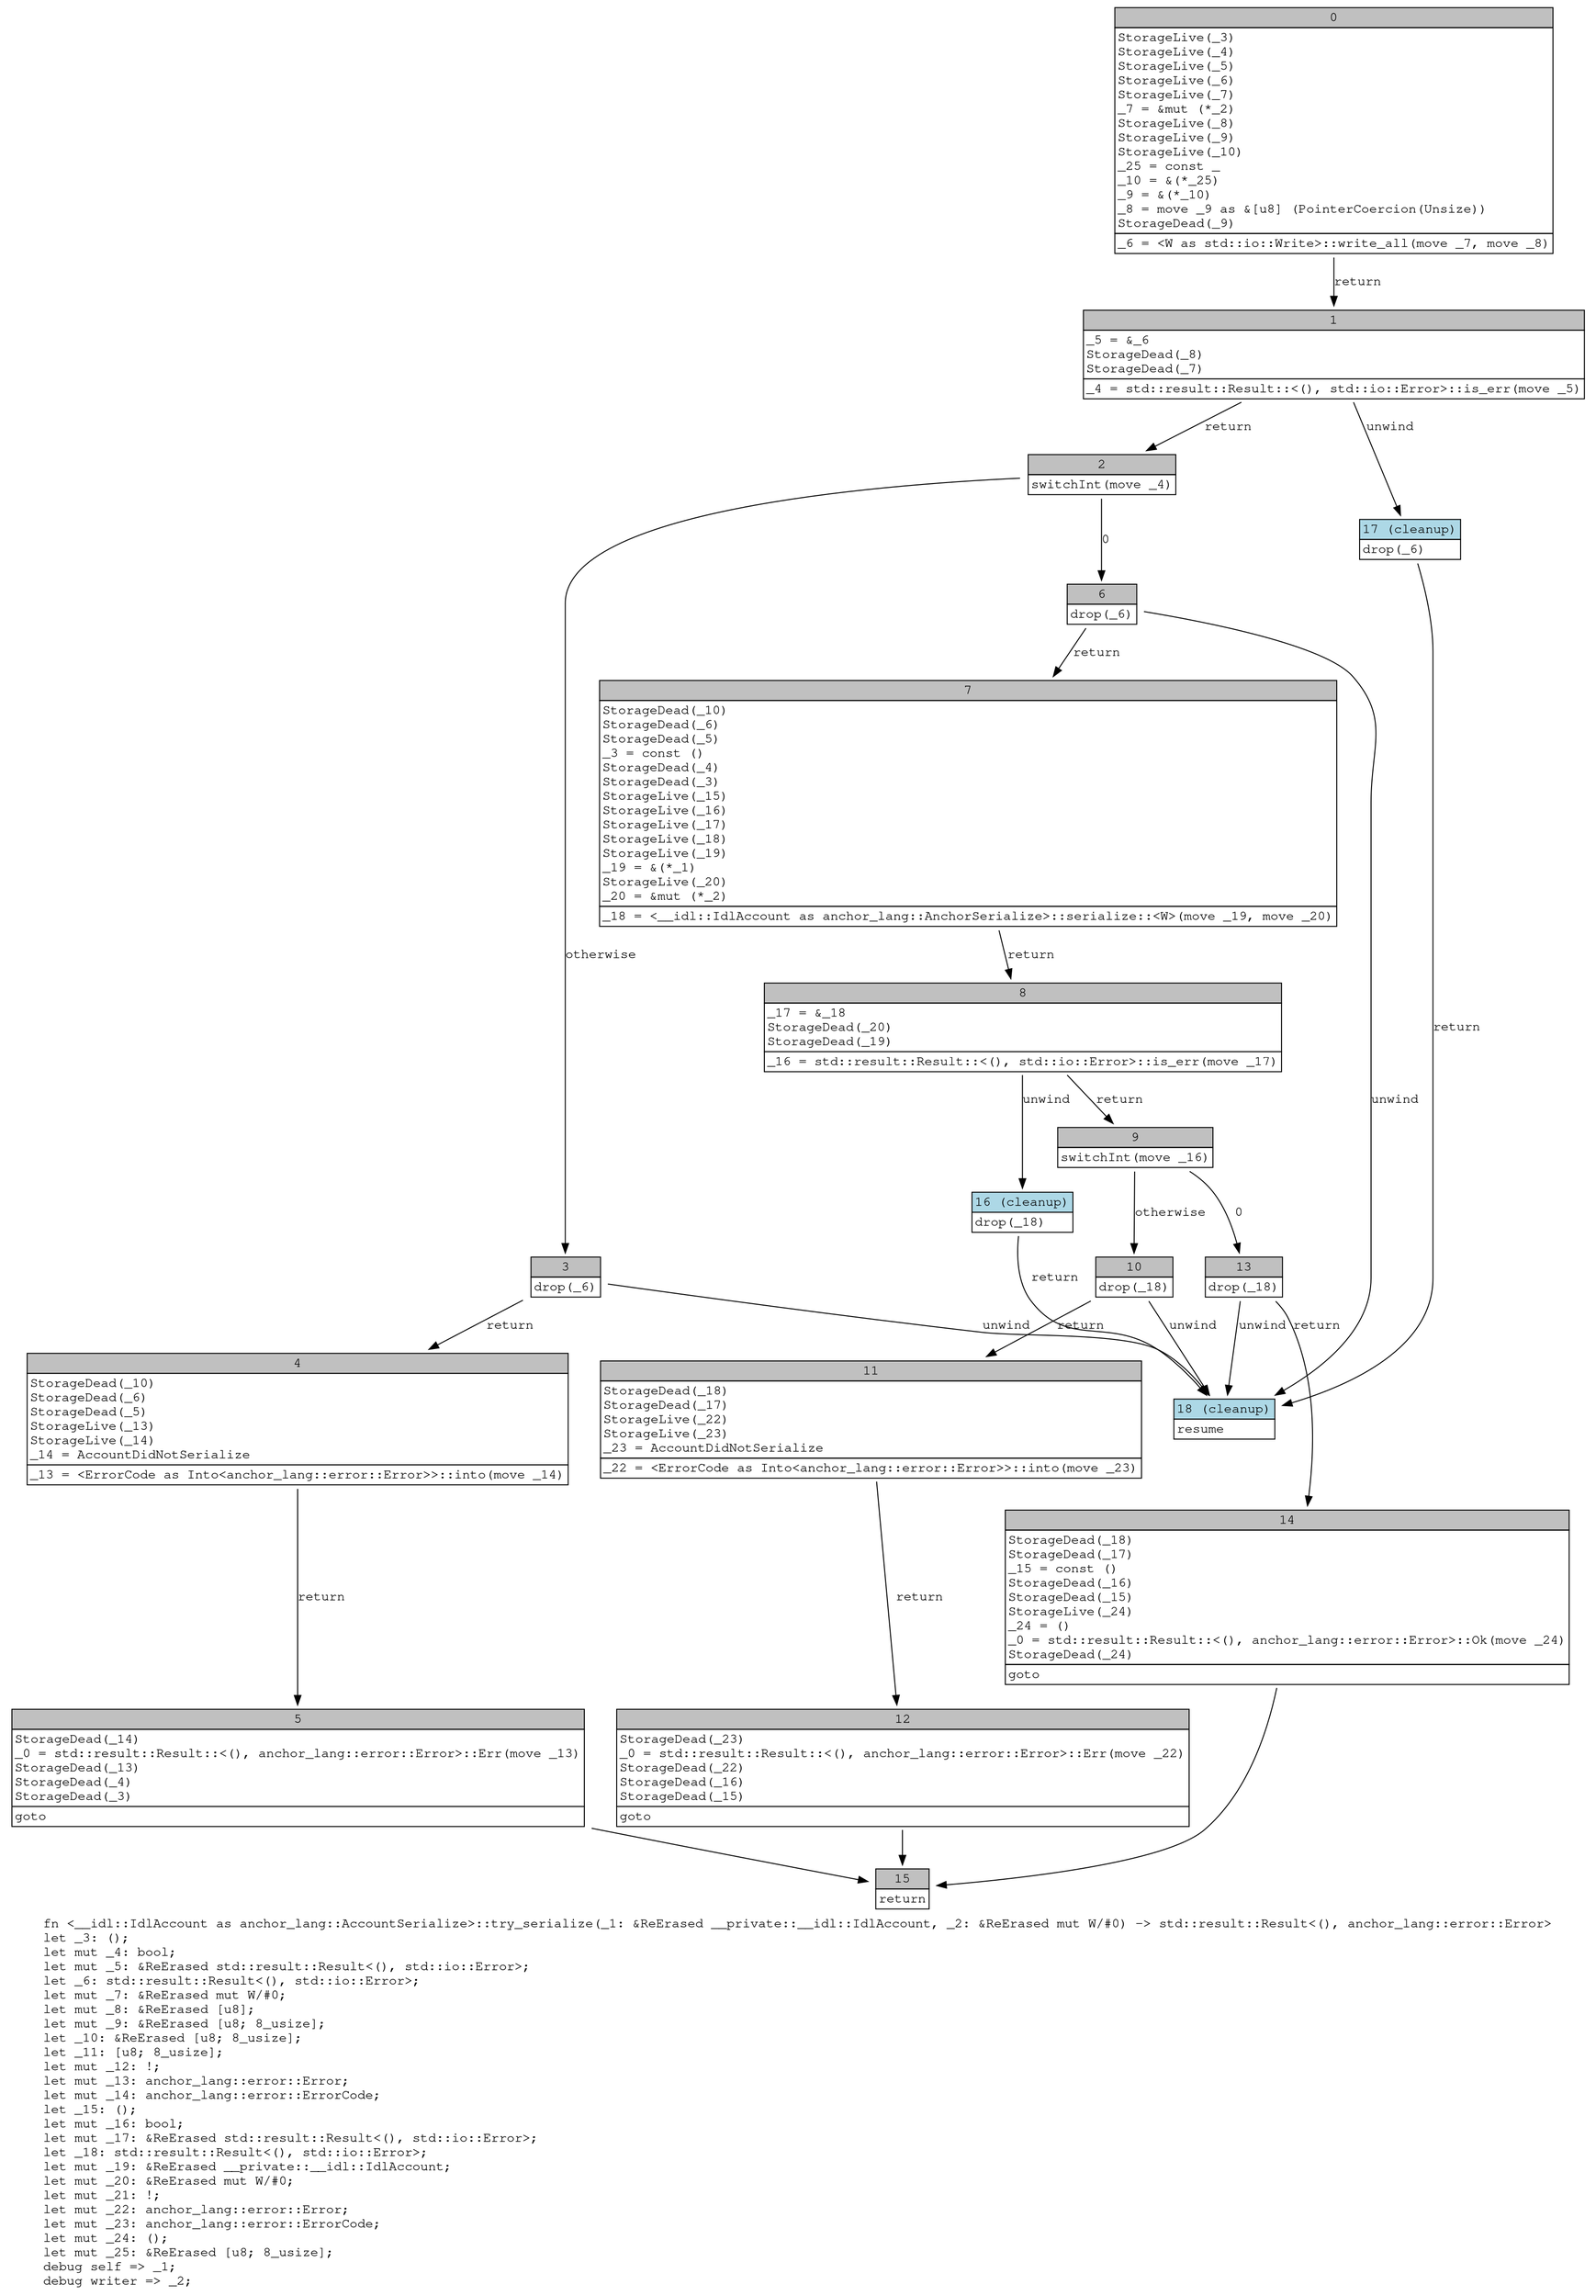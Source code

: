 digraph Mir_0_1685 {
    graph [fontname="Courier, monospace"];
    node [fontname="Courier, monospace"];
    edge [fontname="Courier, monospace"];
    label=<fn &lt;__idl::IdlAccount as anchor_lang::AccountSerialize&gt;::try_serialize(_1: &amp;ReErased __private::__idl::IdlAccount, _2: &amp;ReErased mut W/#0) -&gt; std::result::Result&lt;(), anchor_lang::error::Error&gt;<br align="left"/>let _3: ();<br align="left"/>let mut _4: bool;<br align="left"/>let mut _5: &amp;ReErased std::result::Result&lt;(), std::io::Error&gt;;<br align="left"/>let _6: std::result::Result&lt;(), std::io::Error&gt;;<br align="left"/>let mut _7: &amp;ReErased mut W/#0;<br align="left"/>let mut _8: &amp;ReErased [u8];<br align="left"/>let mut _9: &amp;ReErased [u8; 8_usize];<br align="left"/>let _10: &amp;ReErased [u8; 8_usize];<br align="left"/>let _11: [u8; 8_usize];<br align="left"/>let mut _12: !;<br align="left"/>let mut _13: anchor_lang::error::Error;<br align="left"/>let mut _14: anchor_lang::error::ErrorCode;<br align="left"/>let _15: ();<br align="left"/>let mut _16: bool;<br align="left"/>let mut _17: &amp;ReErased std::result::Result&lt;(), std::io::Error&gt;;<br align="left"/>let _18: std::result::Result&lt;(), std::io::Error&gt;;<br align="left"/>let mut _19: &amp;ReErased __private::__idl::IdlAccount;<br align="left"/>let mut _20: &amp;ReErased mut W/#0;<br align="left"/>let mut _21: !;<br align="left"/>let mut _22: anchor_lang::error::Error;<br align="left"/>let mut _23: anchor_lang::error::ErrorCode;<br align="left"/>let mut _24: ();<br align="left"/>let mut _25: &amp;ReErased [u8; 8_usize];<br align="left"/>debug self =&gt; _1;<br align="left"/>debug writer =&gt; _2;<br align="left"/>>;
    bb0__0_1685 [shape="none", label=<<table border="0" cellborder="1" cellspacing="0"><tr><td bgcolor="gray" align="center" colspan="1">0</td></tr><tr><td align="left" balign="left">StorageLive(_3)<br/>StorageLive(_4)<br/>StorageLive(_5)<br/>StorageLive(_6)<br/>StorageLive(_7)<br/>_7 = &amp;mut (*_2)<br/>StorageLive(_8)<br/>StorageLive(_9)<br/>StorageLive(_10)<br/>_25 = const _<br/>_10 = &amp;(*_25)<br/>_9 = &amp;(*_10)<br/>_8 = move _9 as &amp;[u8] (PointerCoercion(Unsize))<br/>StorageDead(_9)<br/></td></tr><tr><td align="left">_6 = &lt;W as std::io::Write&gt;::write_all(move _7, move _8)</td></tr></table>>];
    bb1__0_1685 [shape="none", label=<<table border="0" cellborder="1" cellspacing="0"><tr><td bgcolor="gray" align="center" colspan="1">1</td></tr><tr><td align="left" balign="left">_5 = &amp;_6<br/>StorageDead(_8)<br/>StorageDead(_7)<br/></td></tr><tr><td align="left">_4 = std::result::Result::&lt;(), std::io::Error&gt;::is_err(move _5)</td></tr></table>>];
    bb2__0_1685 [shape="none", label=<<table border="0" cellborder="1" cellspacing="0"><tr><td bgcolor="gray" align="center" colspan="1">2</td></tr><tr><td align="left">switchInt(move _4)</td></tr></table>>];
    bb3__0_1685 [shape="none", label=<<table border="0" cellborder="1" cellspacing="0"><tr><td bgcolor="gray" align="center" colspan="1">3</td></tr><tr><td align="left">drop(_6)</td></tr></table>>];
    bb4__0_1685 [shape="none", label=<<table border="0" cellborder="1" cellspacing="0"><tr><td bgcolor="gray" align="center" colspan="1">4</td></tr><tr><td align="left" balign="left">StorageDead(_10)<br/>StorageDead(_6)<br/>StorageDead(_5)<br/>StorageLive(_13)<br/>StorageLive(_14)<br/>_14 = AccountDidNotSerialize<br/></td></tr><tr><td align="left">_13 = &lt;ErrorCode as Into&lt;anchor_lang::error::Error&gt;&gt;::into(move _14)</td></tr></table>>];
    bb5__0_1685 [shape="none", label=<<table border="0" cellborder="1" cellspacing="0"><tr><td bgcolor="gray" align="center" colspan="1">5</td></tr><tr><td align="left" balign="left">StorageDead(_14)<br/>_0 = std::result::Result::&lt;(), anchor_lang::error::Error&gt;::Err(move _13)<br/>StorageDead(_13)<br/>StorageDead(_4)<br/>StorageDead(_3)<br/></td></tr><tr><td align="left">goto</td></tr></table>>];
    bb6__0_1685 [shape="none", label=<<table border="0" cellborder="1" cellspacing="0"><tr><td bgcolor="gray" align="center" colspan="1">6</td></tr><tr><td align="left">drop(_6)</td></tr></table>>];
    bb7__0_1685 [shape="none", label=<<table border="0" cellborder="1" cellspacing="0"><tr><td bgcolor="gray" align="center" colspan="1">7</td></tr><tr><td align="left" balign="left">StorageDead(_10)<br/>StorageDead(_6)<br/>StorageDead(_5)<br/>_3 = const ()<br/>StorageDead(_4)<br/>StorageDead(_3)<br/>StorageLive(_15)<br/>StorageLive(_16)<br/>StorageLive(_17)<br/>StorageLive(_18)<br/>StorageLive(_19)<br/>_19 = &amp;(*_1)<br/>StorageLive(_20)<br/>_20 = &amp;mut (*_2)<br/></td></tr><tr><td align="left">_18 = &lt;__idl::IdlAccount as anchor_lang::AnchorSerialize&gt;::serialize::&lt;W&gt;(move _19, move _20)</td></tr></table>>];
    bb8__0_1685 [shape="none", label=<<table border="0" cellborder="1" cellspacing="0"><tr><td bgcolor="gray" align="center" colspan="1">8</td></tr><tr><td align="left" balign="left">_17 = &amp;_18<br/>StorageDead(_20)<br/>StorageDead(_19)<br/></td></tr><tr><td align="left">_16 = std::result::Result::&lt;(), std::io::Error&gt;::is_err(move _17)</td></tr></table>>];
    bb9__0_1685 [shape="none", label=<<table border="0" cellborder="1" cellspacing="0"><tr><td bgcolor="gray" align="center" colspan="1">9</td></tr><tr><td align="left">switchInt(move _16)</td></tr></table>>];
    bb10__0_1685 [shape="none", label=<<table border="0" cellborder="1" cellspacing="0"><tr><td bgcolor="gray" align="center" colspan="1">10</td></tr><tr><td align="left">drop(_18)</td></tr></table>>];
    bb11__0_1685 [shape="none", label=<<table border="0" cellborder="1" cellspacing="0"><tr><td bgcolor="gray" align="center" colspan="1">11</td></tr><tr><td align="left" balign="left">StorageDead(_18)<br/>StorageDead(_17)<br/>StorageLive(_22)<br/>StorageLive(_23)<br/>_23 = AccountDidNotSerialize<br/></td></tr><tr><td align="left">_22 = &lt;ErrorCode as Into&lt;anchor_lang::error::Error&gt;&gt;::into(move _23)</td></tr></table>>];
    bb12__0_1685 [shape="none", label=<<table border="0" cellborder="1" cellspacing="0"><tr><td bgcolor="gray" align="center" colspan="1">12</td></tr><tr><td align="left" balign="left">StorageDead(_23)<br/>_0 = std::result::Result::&lt;(), anchor_lang::error::Error&gt;::Err(move _22)<br/>StorageDead(_22)<br/>StorageDead(_16)<br/>StorageDead(_15)<br/></td></tr><tr><td align="left">goto</td></tr></table>>];
    bb13__0_1685 [shape="none", label=<<table border="0" cellborder="1" cellspacing="0"><tr><td bgcolor="gray" align="center" colspan="1">13</td></tr><tr><td align="left">drop(_18)</td></tr></table>>];
    bb14__0_1685 [shape="none", label=<<table border="0" cellborder="1" cellspacing="0"><tr><td bgcolor="gray" align="center" colspan="1">14</td></tr><tr><td align="left" balign="left">StorageDead(_18)<br/>StorageDead(_17)<br/>_15 = const ()<br/>StorageDead(_16)<br/>StorageDead(_15)<br/>StorageLive(_24)<br/>_24 = ()<br/>_0 = std::result::Result::&lt;(), anchor_lang::error::Error&gt;::Ok(move _24)<br/>StorageDead(_24)<br/></td></tr><tr><td align="left">goto</td></tr></table>>];
    bb15__0_1685 [shape="none", label=<<table border="0" cellborder="1" cellspacing="0"><tr><td bgcolor="gray" align="center" colspan="1">15</td></tr><tr><td align="left">return</td></tr></table>>];
    bb16__0_1685 [shape="none", label=<<table border="0" cellborder="1" cellspacing="0"><tr><td bgcolor="lightblue" align="center" colspan="1">16 (cleanup)</td></tr><tr><td align="left">drop(_18)</td></tr></table>>];
    bb17__0_1685 [shape="none", label=<<table border="0" cellborder="1" cellspacing="0"><tr><td bgcolor="lightblue" align="center" colspan="1">17 (cleanup)</td></tr><tr><td align="left">drop(_6)</td></tr></table>>];
    bb18__0_1685 [shape="none", label=<<table border="0" cellborder="1" cellspacing="0"><tr><td bgcolor="lightblue" align="center" colspan="1">18 (cleanup)</td></tr><tr><td align="left">resume</td></tr></table>>];
    bb0__0_1685 -> bb1__0_1685 [label="return"];
    bb1__0_1685 -> bb2__0_1685 [label="return"];
    bb1__0_1685 -> bb17__0_1685 [label="unwind"];
    bb2__0_1685 -> bb6__0_1685 [label="0"];
    bb2__0_1685 -> bb3__0_1685 [label="otherwise"];
    bb3__0_1685 -> bb4__0_1685 [label="return"];
    bb3__0_1685 -> bb18__0_1685 [label="unwind"];
    bb4__0_1685 -> bb5__0_1685 [label="return"];
    bb5__0_1685 -> bb15__0_1685 [label=""];
    bb6__0_1685 -> bb7__0_1685 [label="return"];
    bb6__0_1685 -> bb18__0_1685 [label="unwind"];
    bb7__0_1685 -> bb8__0_1685 [label="return"];
    bb8__0_1685 -> bb9__0_1685 [label="return"];
    bb8__0_1685 -> bb16__0_1685 [label="unwind"];
    bb9__0_1685 -> bb13__0_1685 [label="0"];
    bb9__0_1685 -> bb10__0_1685 [label="otherwise"];
    bb10__0_1685 -> bb11__0_1685 [label="return"];
    bb10__0_1685 -> bb18__0_1685 [label="unwind"];
    bb11__0_1685 -> bb12__0_1685 [label="return"];
    bb12__0_1685 -> bb15__0_1685 [label=""];
    bb13__0_1685 -> bb14__0_1685 [label="return"];
    bb13__0_1685 -> bb18__0_1685 [label="unwind"];
    bb14__0_1685 -> bb15__0_1685 [label=""];
    bb16__0_1685 -> bb18__0_1685 [label="return"];
    bb17__0_1685 -> bb18__0_1685 [label="return"];
}
